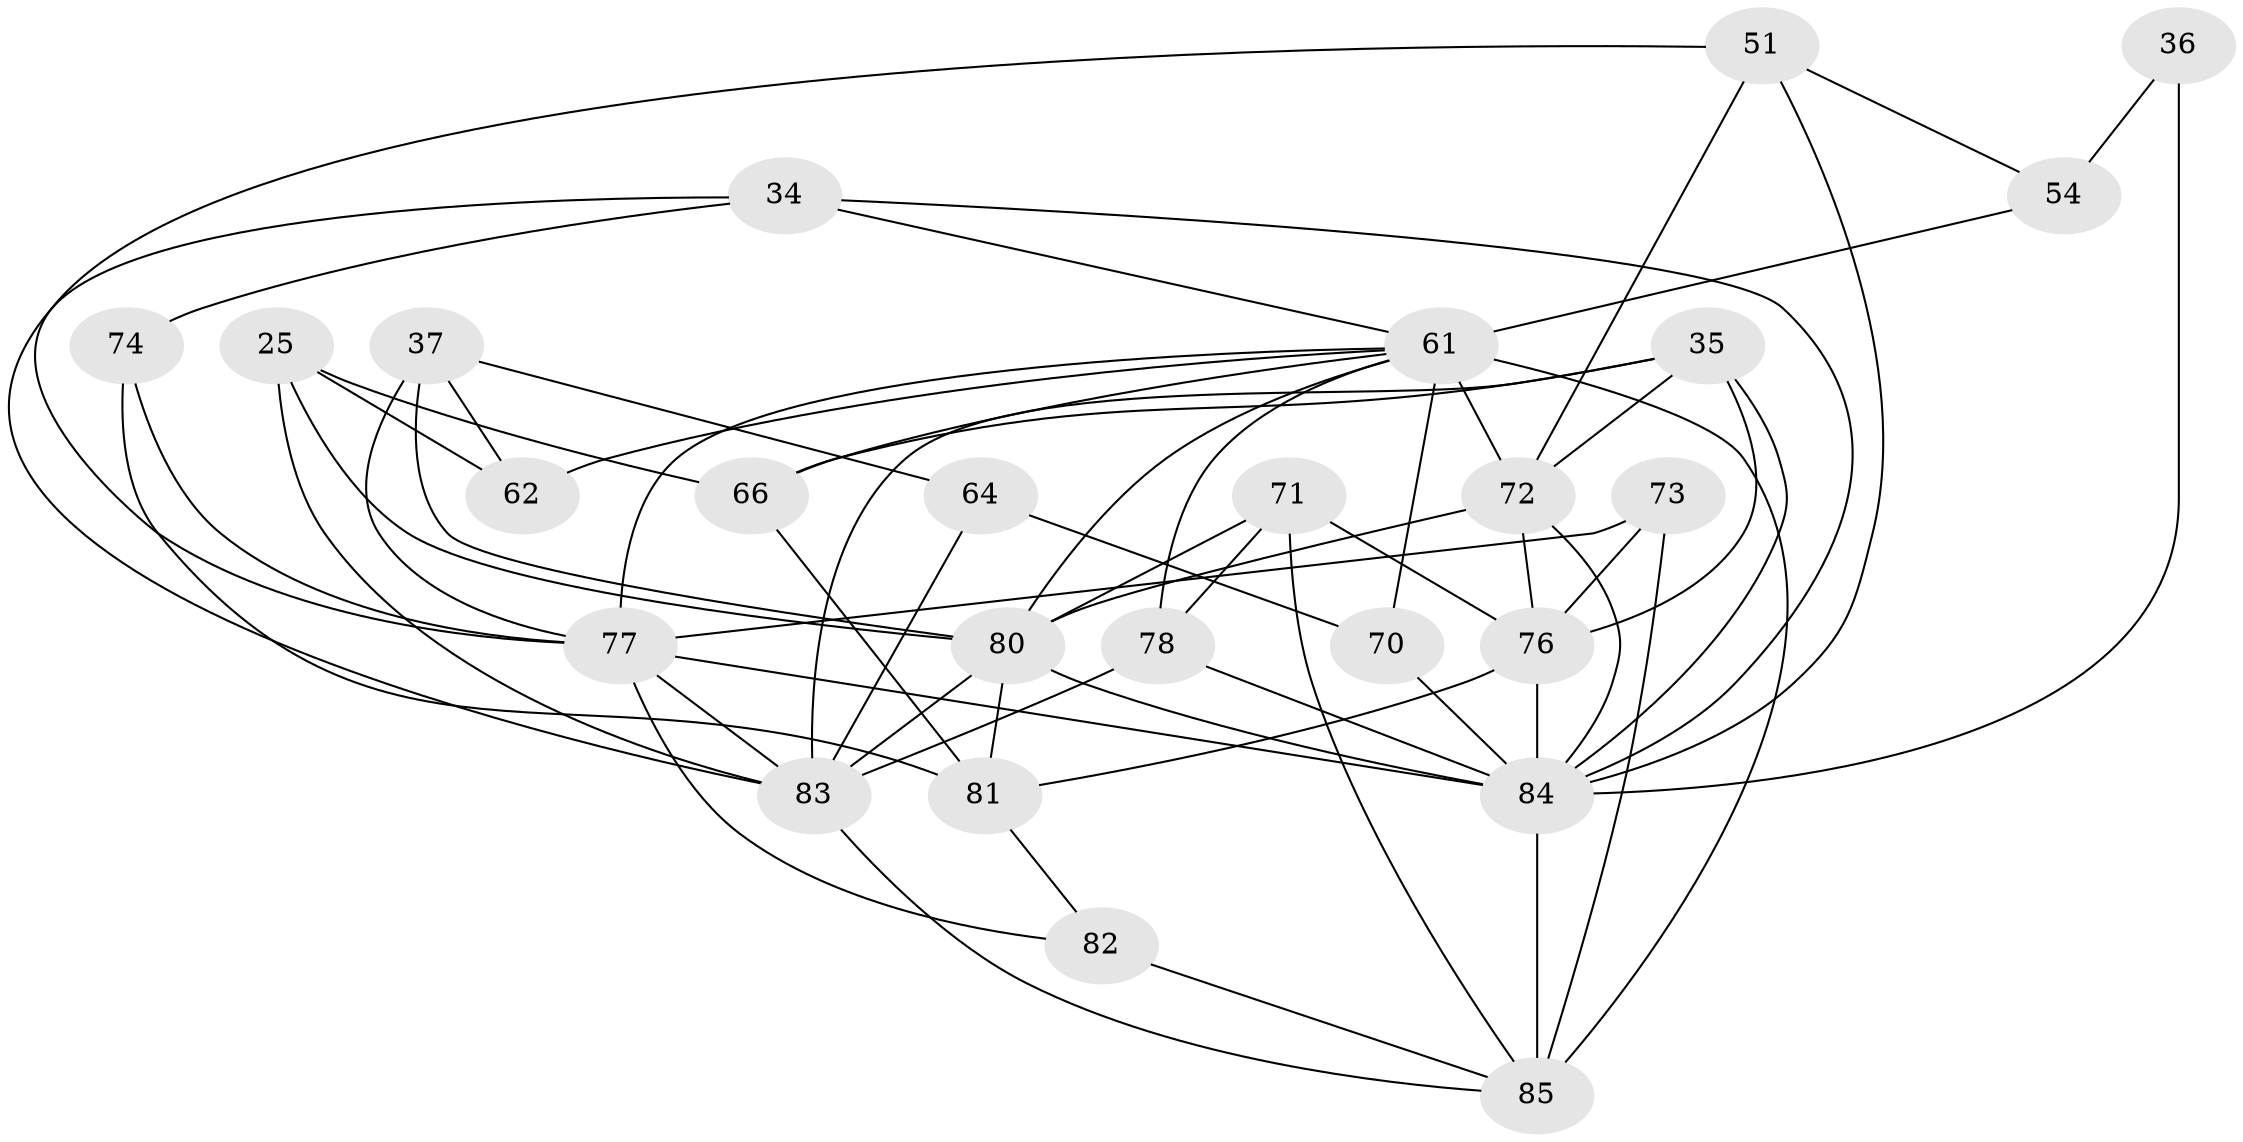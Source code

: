 // original degree distribution, {4: 1.0}
// Generated by graph-tools (version 1.1) at 2025/02/03/04/25 22:02:06]
// undirected, 25 vertices, 62 edges
graph export_dot {
graph [start="1"]
  node [color=gray90,style=filled];
  25 [super="+14"];
  34 [super="+31"];
  35 [super="+24"];
  36 [super="+3"];
  37 [super="+19+33"];
  51 [super="+13"];
  54;
  61 [super="+60"];
  62;
  64 [super="+7"];
  66 [super="+43"];
  70;
  71 [super="+42"];
  72 [super="+17+65"];
  73;
  74;
  76 [super="+27+47"];
  77 [super="+67"];
  78;
  80 [super="+59+49"];
  81 [super="+20"];
  82;
  83 [super="+16+44+57"];
  84 [super="+68+79+75+69"];
  85 [super="+4+45"];
  25 -- 62 [weight=2];
  25 -- 66;
  25 -- 80 [weight=2];
  25 -- 83;
  34 -- 74 [weight=2];
  34 -- 84 [weight=2];
  34 -- 61;
  34 -- 83;
  35 -- 66;
  35 -- 76 [weight=2];
  35 -- 84;
  35 -- 72;
  35 -- 83;
  36 -- 84 [weight=5];
  36 -- 54;
  37 -- 64 [weight=2];
  37 -- 62;
  37 -- 80 [weight=2];
  37 -- 77 [weight=3];
  51 -- 54 [weight=2];
  51 -- 84;
  51 -- 77 [weight=2];
  51 -- 72;
  54 -- 61;
  61 -- 72 [weight=4];
  61 -- 85 [weight=4];
  61 -- 66 [weight=2];
  61 -- 70;
  61 -- 77 [weight=2];
  61 -- 78;
  61 -- 80;
  61 -- 62;
  64 -- 70;
  64 -- 83 [weight=3];
  66 -- 81 [weight=2];
  70 -- 84 [weight=2];
  71 -- 76;
  71 -- 85 [weight=2];
  71 -- 80 [weight=2];
  71 -- 78;
  72 -- 76;
  72 -- 84 [weight=2];
  72 -- 80 [weight=3];
  73 -- 85;
  73 -- 76 [weight=2];
  73 -- 77;
  74 -- 81;
  74 -- 77;
  76 -- 81;
  76 -- 84 [weight=5];
  77 -- 84 [weight=4];
  77 -- 82;
  77 -- 83 [weight=2];
  78 -- 84;
  78 -- 83;
  80 -- 81;
  80 -- 83;
  80 -- 84 [weight=2];
  81 -- 82;
  82 -- 85 [weight=2];
  83 -- 85 [weight=2];
  84 -- 85 [weight=3];
}
